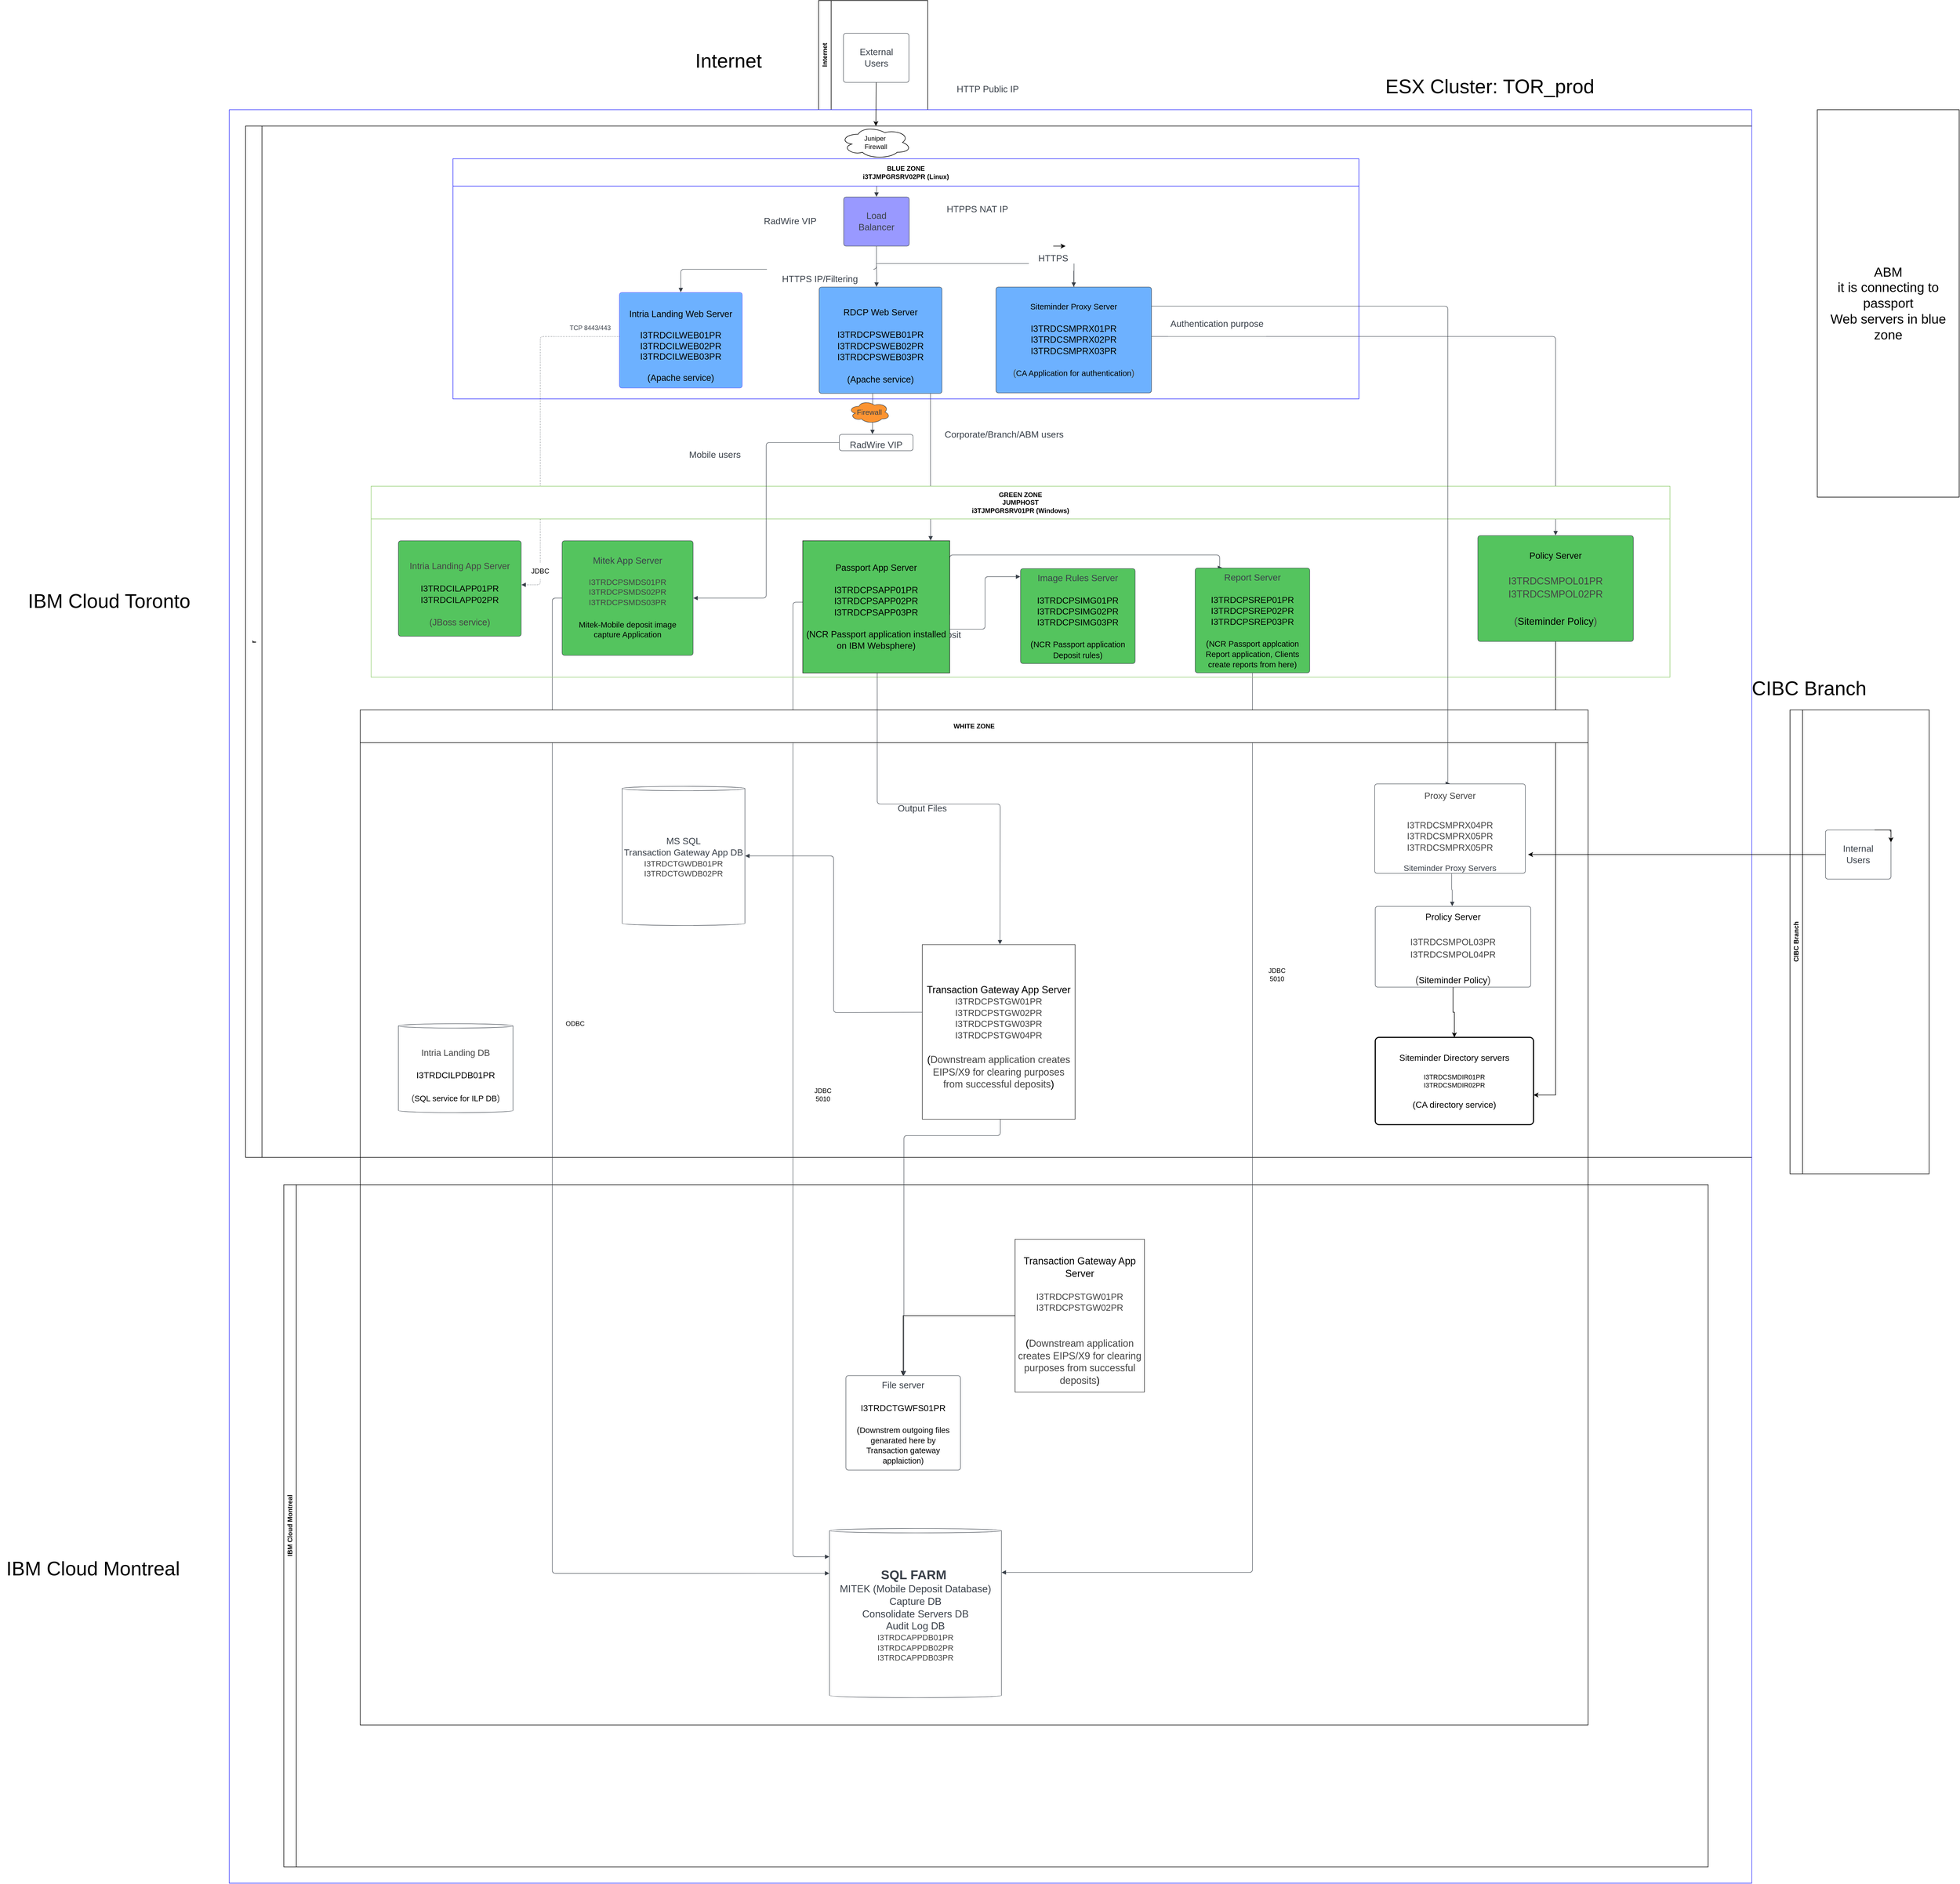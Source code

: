<mxfile version="21.2.1" type="github">
  <diagram id="C5RBs43oDa-KdzZeNtuy" name="Page-1">
    <mxGraphModel dx="2794" dy="1181" grid="1" gridSize="10" guides="1" tooltips="1" connect="1" arrows="1" fold="1" page="1" pageScale="1" pageWidth="827" pageHeight="1169" math="0" shadow="0">
      <root>
        <mxCell id="WIyWlLk6GJQsqaUBKTNV-0" />
        <object label="Physical Location and ESX Cluster" id="E6RUVvbPqemEtvHyYMZb-0">
          <mxCell style="" parent="WIyWlLk6GJQsqaUBKTNV-0" />
        </object>
        <mxCell id="GLMG_zGvKMhkzmzq82GO-7" value="Text" style="text;html=1;strokeColor=none;fillColor=none;align=center;verticalAlign=middle;whiteSpace=wrap;rounded=0;" parent="E6RUVvbPqemEtvHyYMZb-0" vertex="1">
          <mxGeometry x="1010" y="1180" width="60" height="30" as="geometry" />
        </mxCell>
        <mxCell id="GLMG_zGvKMhkzmzq82GO-8" value="&lt;span style=&quot;font-size: 36px;&quot;&gt;IBM Cloud Toronto&amp;nbsp;&lt;/span&gt;" style="text;html=1;strokeColor=none;fillColor=none;align=center;verticalAlign=middle;whiteSpace=wrap;rounded=0;" parent="E6RUVvbPqemEtvHyYMZb-0" vertex="1">
          <mxGeometry x="-640" y="1000" width="410" height="200" as="geometry" />
        </mxCell>
        <mxCell id="GLMG_zGvKMhkzmzq82GO-9" value="CIBC Branch" style="swimlane;horizontal=0;whiteSpace=wrap;html=1;startSize=23;" parent="E6RUVvbPqemEtvHyYMZb-0" vertex="1">
          <mxGeometry x="2640" y="1300" width="255" height="850" as="geometry" />
        </mxCell>
        <mxCell id="E6RUVvbPqemEtvHyYMZb-66" value="Internal Users" style="html=1;overflow=block;blockSpacing=1;whiteSpace=wrap;fontSize=16.7;fontColor=#3a414a;spacing=9;strokeColor=#3a414a;strokeOpacity=100;fillOpacity=100;rounded=1;absoluteArcSize=1;arcSize=9;fillColor=#ffffff;strokeWidth=0.8;lucidId=fw7PTX6yFH4Z;" parent="GLMG_zGvKMhkzmzq82GO-9" vertex="1">
          <mxGeometry x="65" y="220" width="120" height="90" as="geometry" />
        </mxCell>
        <mxCell id="GLMG_zGvKMhkzmzq82GO-6" style="edgeStyle=orthogonalEdgeStyle;rounded=0;orthogonalLoop=1;jettySize=auto;html=1;exitX=0.75;exitY=0;exitDx=0;exitDy=0;entryX=1;entryY=0.25;entryDx=0;entryDy=0;" parent="GLMG_zGvKMhkzmzq82GO-9" source="E6RUVvbPqemEtvHyYMZb-66" target="E6RUVvbPqemEtvHyYMZb-66" edge="1">
          <mxGeometry relative="1" as="geometry" />
        </mxCell>
        <mxCell id="GLMG_zGvKMhkzmzq82GO-10" value="Internet" style="swimlane;horizontal=0;whiteSpace=wrap;html=1;" parent="E6RUVvbPqemEtvHyYMZb-0" vertex="1">
          <mxGeometry x="860" width="200" height="200" as="geometry" />
        </mxCell>
        <mxCell id="GLMG_zGvKMhkzmzq82GO-11" value="&lt;font style=&quot;font-size: 36px;&quot;&gt;Internet&lt;/font&gt;" style="text;html=1;strokeColor=none;fillColor=none;align=center;verticalAlign=middle;whiteSpace=wrap;rounded=0;" parent="E6RUVvbPqemEtvHyYMZb-0" vertex="1">
          <mxGeometry x="580" y="50" width="230" height="120" as="geometry" />
        </mxCell>
        <mxCell id="GLMG_zGvKMhkzmzq82GO-12" value="&lt;span style=&quot;font-size: 36px;&quot;&gt;CIBC Branch&lt;/span&gt;" style="text;html=1;strokeColor=none;fillColor=none;align=center;verticalAlign=middle;whiteSpace=wrap;rounded=0;" parent="E6RUVvbPqemEtvHyYMZb-0" vertex="1">
          <mxGeometry x="2530" y="1180" width="290" height="160" as="geometry" />
        </mxCell>
        <mxCell id="GLMG_zGvKMhkzmzq82GO-15" value="&lt;font style=&quot;font-size: 36px;&quot;&gt;IBM Cloud Montreal&lt;/font&gt;" style="text;html=1;align=center;verticalAlign=middle;resizable=0;points=[];autosize=1;strokeColor=none;fillColor=none;" parent="E6RUVvbPqemEtvHyYMZb-0" vertex="1">
          <mxGeometry x="-640" y="2843" width="340" height="60" as="geometry" />
        </mxCell>
        <mxCell id="GLMG_zGvKMhkzmzq82GO-18" style="edgeStyle=orthogonalEdgeStyle;rounded=0;orthogonalLoop=1;jettySize=auto;html=1;exitX=0;exitY=0.5;exitDx=0;exitDy=0;entryX=0.5;entryY=0;entryDx=0;entryDy=0;" parent="E6RUVvbPqemEtvHyYMZb-0" source="GLMG_zGvKMhkzmzq82GO-16" target="E6RUVvbPqemEtvHyYMZb-59" edge="1">
          <mxGeometry relative="1" as="geometry">
            <mxPoint x="1010" y="2510" as="targetPoint" />
          </mxGeometry>
        </mxCell>
        <mxCell id="GLMG_zGvKMhkzmzq82GO-24" value="&lt;font style=&quot;font-size: 36px;&quot;&gt;ESX Cluster: TOR_prod&lt;/font&gt;" style="text;html=1;strokeColor=none;fillColor=none;align=center;verticalAlign=middle;whiteSpace=wrap;rounded=0;" parent="E6RUVvbPqemEtvHyYMZb-0" vertex="1">
          <mxGeometry x="1880" y="142" width="420" height="30" as="geometry" />
        </mxCell>
        <mxCell id="GLMG_zGvKMhkzmzq82GO-28" style="edgeStyle=orthogonalEdgeStyle;rounded=0;orthogonalLoop=1;jettySize=auto;html=1;exitX=0.5;exitY=1;exitDx=0;exitDy=0;entryX=1;entryY=0.66;entryDx=0;entryDy=0;entryPerimeter=0;" parent="E6RUVvbPqemEtvHyYMZb-0" source="E6RUVvbPqemEtvHyYMZb-38" target="GLMG_zGvKMhkzmzq82GO-26" edge="1">
          <mxGeometry relative="1" as="geometry" />
        </mxCell>
        <mxCell id="GLMG_zGvKMhkzmzq82GO-5" value="r" style="swimlane;horizontal=0;whiteSpace=wrap;html=1;startSize=30;" parent="E6RUVvbPqemEtvHyYMZb-0" vertex="1">
          <mxGeometry x="-190" y="230" width="2760" height="1890" as="geometry" />
        </mxCell>
        <mxCell id="GLMG_zGvKMhkzmzq82GO-13" value="IBM Cloud Montreal" style="swimlane;horizontal=0;whiteSpace=wrap;html=1;" parent="E6RUVvbPqemEtvHyYMZb-0" vertex="1">
          <mxGeometry x="-120" y="2170" width="2610" height="1250" as="geometry" />
        </mxCell>
        <mxCell id="GLMG_zGvKMhkzmzq82GO-22" value="" style="swimlane;startSize=0;strokeColor=#3333FF;" parent="E6RUVvbPqemEtvHyYMZb-0" vertex="1">
          <mxGeometry x="-220" y="200" width="2790" height="3250" as="geometry" />
        </mxCell>
        <mxCell id="E6RUVvbPqemEtvHyYMZb-9" value="Mobile users" style="html=1;overflow=block;blockSpacing=1;whiteSpace=wrap;fontSize=16.7;fontColor=#3a414a;spacing=0;fillColor=#ffffff;strokeWidth=1.5;strokeColor=none;lucidId=ZIQPmwzYoXrg;" parent="GLMG_zGvKMhkzmzq82GO-22" vertex="1">
          <mxGeometry x="800" y="610" width="180" height="45" as="geometry" />
        </mxCell>
        <mxCell id="GImCDxB0mvk9OHxBkWlB-0" value="Juniper&amp;nbsp;&lt;br&gt;Firewall" style="ellipse;shape=cloud;whiteSpace=wrap;html=1;" vertex="1" parent="GLMG_zGvKMhkzmzq82GO-22">
          <mxGeometry x="1120" y="30" width="130" height="60" as="geometry" />
        </mxCell>
        <object label="Network Zones " id="E6RUVvbPqemEtvHyYMZb-1">
          <mxCell style="" parent="WIyWlLk6GJQsqaUBKTNV-0" />
        </object>
        <mxCell id="E6RUVvbPqemEtvHyYMZb-19" value="" style="html=1;jettySize=18;whiteSpace=wrap;fontSize=13;strokeColor=#3a414a;strokeOpacity=100;strokeWidth=0.8;rounded=1;arcSize=12;edgeStyle=orthogonalEdgeStyle;startArrow=none;endArrow=block;endFill=1;exitX=0.5;exitY=1.004;exitPerimeter=0;entryX=0.5;entryY=-0.004;entryPerimeter=0;lucidId=7zEOkV.lwetC;" parent="E6RUVvbPqemEtvHyYMZb-1" target="E6RUVvbPqemEtvHyYMZb-20" edge="1">
          <mxGeometry width="100" height="100" relative="1" as="geometry">
            <Array as="points" />
            <mxPoint x="966" y="308.36" as="sourcePoint" />
          </mxGeometry>
        </mxCell>
        <mxCell id="E6RUVvbPqemEtvHyYMZb-22" value="" style="html=1;jettySize=18;whiteSpace=wrap;fontSize=13;strokeColor=#3a414a;strokeOpacity=100;strokeWidth=0.8;rounded=1;arcSize=12;edgeStyle=orthogonalEdgeStyle;startArrow=none;endArrow=block;endFill=1;exitX=0.5;exitY=1.004;exitPerimeter=0;entryX=0.5;entryY=-0.002;entryPerimeter=0;lucidId=pSEO0dPXnpDu;" parent="E6RUVvbPqemEtvHyYMZb-1" source="E6RUVvbPqemEtvHyYMZb-20" target="E6RUVvbPqemEtvHyYMZb-21" edge="1">
          <mxGeometry width="100" height="100" relative="1" as="geometry">
            <Array as="points" />
          </mxGeometry>
        </mxCell>
        <mxCell id="E6RUVvbPqemEtvHyYMZb-25" value="" style="html=1;jettySize=18;whiteSpace=wrap;fontSize=13;strokeColor=#3a414a;strokeOpacity=100;strokeWidth=0.8;rounded=1;arcSize=12;edgeStyle=orthogonalEdgeStyle;startArrow=none;endArrow=block;endFill=1;entryX=0.5;entryY=-0.002;entryPerimeter=0;lucidId=JrFOvkrUXMnD;" parent="E6RUVvbPqemEtvHyYMZb-1" target="E6RUVvbPqemEtvHyYMZb-24" edge="1">
          <mxGeometry width="100" height="100" relative="1" as="geometry">
            <Array as="points">
              <mxPoint x="1328" y="482" />
            </Array>
            <mxPoint x="966" y="483" as="sourcePoint" />
          </mxGeometry>
        </mxCell>
        <mxCell id="E6RUVvbPqemEtvHyYMZb-26" value="" style="html=1;jettySize=18;whiteSpace=wrap;fontSize=13;strokeColor=#3a414a;strokeOpacity=100;strokeWidth=0.8;rounded=1;arcSize=12;edgeStyle=orthogonalEdgeStyle;startArrow=none;endArrow=block;endFill=1;entryX=0.467;entryY=-0.002;entryPerimeter=0;lucidId=2sFO-Jmp4O2x;" parent="E6RUVvbPqemEtvHyYMZb-1" target="E6RUVvbPqemEtvHyYMZb-23" edge="1">
          <mxGeometry width="100" height="100" relative="1" as="geometry">
            <Array as="points" />
            <mxPoint x="966" y="486" as="sourcePoint" />
          </mxGeometry>
        </mxCell>
        <mxCell id="E6RUVvbPqemEtvHyYMZb-33" value="HTTPS" style="html=1;overflow=block;blockSpacing=1;whiteSpace=wrap;fontSize=16.7;fontColor=#3a414a;spacing=0;fillColor=#ffffff;strokeWidth=1.5;strokeColor=none;lucidId=ZKFO~p_aV988;" parent="E6RUVvbPqemEtvHyYMZb-1" vertex="1">
          <mxGeometry x="1245" y="450" width="90" height="45" as="geometry" />
        </mxCell>
        <mxCell id="E6RUVvbPqemEtvHyYMZb-41" value="" style="html=1;jettySize=18;whiteSpace=wrap;fontSize=13;strokeColor=#3a414a;strokeOpacity=100;strokeWidth=0.8;rounded=1;arcSize=12;edgeStyle=orthogonalEdgeStyle;startArrow=none;endArrow=block;endFill=1;exitX=1.001;exitY=0.602;exitPerimeter=0;entryX=0.236;entryY=-0.002;entryPerimeter=0;lucidId=hoGOUwAUF~ll;" parent="E6RUVvbPqemEtvHyYMZb-1" source="E6RUVvbPqemEtvHyYMZb-27" target="E6RUVvbPqemEtvHyYMZb-36" edge="1">
          <mxGeometry width="100" height="100" relative="1" as="geometry">
            <Array as="points">
              <mxPoint x="1595" y="1016" />
            </Array>
          </mxGeometry>
        </mxCell>
        <mxCell id="E6RUVvbPqemEtvHyYMZb-46" value="" style="html=1;jettySize=18;whiteSpace=wrap;fontSize=13;strokeColor=#3a414a;strokeOpacity=100;strokeWidth=0.8;rounded=1;arcSize=12;edgeStyle=orthogonalEdgeStyle;startArrow=none;endArrow=block;endFill=1;exitX=0.5;exitY=1.002;exitPerimeter=0;entryX=1.001;entryY=0.26;entryPerimeter=0;lucidId=9JWO~xVaTQx0;" parent="E6RUVvbPqemEtvHyYMZb-1" source="E6RUVvbPqemEtvHyYMZb-36" target="E6RUVvbPqemEtvHyYMZb-44" edge="1">
          <mxGeometry width="100" height="100" relative="1" as="geometry">
            <Array as="points" />
          </mxGeometry>
        </mxCell>
        <mxCell id="E6RUVvbPqemEtvHyYMZb-47" value="" style="html=1;jettySize=18;whiteSpace=wrap;fontSize=13;strokeColor=#3a414a;strokeOpacity=100;strokeWidth=0.8;rounded=1;arcSize=12;edgeStyle=orthogonalEdgeStyle;startArrow=none;endArrow=block;endFill=1;exitX=-0.001;exitY=0.5;exitPerimeter=0;entryX=-0.001;entryY=0.167;entryPerimeter=0;lucidId=XQWOKZJmoWSw;" parent="E6RUVvbPqemEtvHyYMZb-1" source="E6RUVvbPqemEtvHyYMZb-27" target="E6RUVvbPqemEtvHyYMZb-44" edge="1">
          <mxGeometry width="100" height="100" relative="1" as="geometry">
            <Array as="points" />
          </mxGeometry>
        </mxCell>
        <mxCell id="E6RUVvbPqemEtvHyYMZb-48" value="" style="html=1;jettySize=18;whiteSpace=wrap;fontSize=13;strokeColor=#3a414a;strokeOpacity=100;strokeWidth=0.8;rounded=1;arcSize=12;edgeStyle=orthogonalEdgeStyle;startArrow=none;endArrow=block;endFill=1;exitX=-0.002;exitY=0.5;exitPerimeter=0;entryX=-0.001;entryY=0.265;entryPerimeter=0;lucidId=bRWO1eoP.SHH;" parent="E6RUVvbPqemEtvHyYMZb-1" source="E6RUVvbPqemEtvHyYMZb-34" target="E6RUVvbPqemEtvHyYMZb-44" edge="1">
          <mxGeometry width="100" height="100" relative="1" as="geometry">
            <Array as="points" />
          </mxGeometry>
        </mxCell>
        <mxCell id="E6RUVvbPqemEtvHyYMZb-50" value="" style="html=1;jettySize=18;whiteSpace=wrap;fontSize=13;strokeColor=#3a414a;strokeOpacity=100;dashed=1;fixDash=1;dashPattern=1 2;strokeWidth=0.8;rounded=1;arcSize=12;edgeStyle=orthogonalEdgeStyle;startArrow=none;endArrow=block;endFill=1;exitX=-0.002;exitY=0.461;exitPerimeter=0;entryX=1.002;entryY=0.461;entryPerimeter=0;lucidId=ojXOJ_IABEp~;" parent="E6RUVvbPqemEtvHyYMZb-1" source="E6RUVvbPqemEtvHyYMZb-21" target="E6RUVvbPqemEtvHyYMZb-49" edge="1">
          <mxGeometry width="100" height="100" relative="1" as="geometry">
            <Array as="points">
              <mxPoint x="350" y="616" />
              <mxPoint x="350" y="1071" />
            </Array>
          </mxGeometry>
        </mxCell>
        <mxCell id="E6RUVvbPqemEtvHyYMZb-54" value="" style="html=1;jettySize=18;whiteSpace=wrap;fontSize=13;strokeColor=#3a414a;strokeOpacity=100;strokeWidth=0.8;rounded=1;arcSize=12;edgeStyle=orthogonalEdgeStyle;startArrow=none;endArrow=block;endFill=1;exitX=0.436;exitY=1.002;exitPerimeter=0;entryX=0.449;entryY=-0.012;entryPerimeter=0;lucidId=h5XOpBILlX2p;" parent="E6RUVvbPqemEtvHyYMZb-1" source="E6RUVvbPqemEtvHyYMZb-23" target="E6RUVvbPqemEtvHyYMZb-53" edge="1">
          <mxGeometry width="100" height="100" relative="1" as="geometry">
            <Array as="points" />
          </mxGeometry>
        </mxCell>
        <mxCell id="E6RUVvbPqemEtvHyYMZb-56" value="" style="html=1;jettySize=18;whiteSpace=wrap;fontSize=13;strokeColor=#3a414a;strokeOpacity=100;strokeWidth=0.8;rounded=1;arcSize=12;edgeStyle=orthogonalEdgeStyle;startArrow=none;endArrow=block;endFill=1;exitX=0.907;exitY=1.002;exitPerimeter=0;entryX=0.871;entryY=-0.002;entryPerimeter=0;lucidId=_7XOnOGam~c9;" parent="E6RUVvbPqemEtvHyYMZb-1" source="E6RUVvbPqemEtvHyYMZb-23" target="E6RUVvbPqemEtvHyYMZb-27" edge="1">
          <mxGeometry width="100" height="100" relative="1" as="geometry">
            <Array as="points" />
          </mxGeometry>
        </mxCell>
        <mxCell id="E6RUVvbPqemEtvHyYMZb-57" value="" style="html=1;jettySize=18;whiteSpace=wrap;fontSize=13;strokeColor=#3a414a;strokeOpacity=100;strokeWidth=0.8;rounded=1;arcSize=12;edgeStyle=orthogonalEdgeStyle;startArrow=none;endArrow=block;endFill=1;exitX=1.001;exitY=0.467;exitPerimeter=0;entryX=0.5;entryY=-0.002;entryPerimeter=0;lucidId=WgYOXIrY5cnC;" parent="E6RUVvbPqemEtvHyYMZb-1" source="E6RUVvbPqemEtvHyYMZb-24" target="E6RUVvbPqemEtvHyYMZb-38" edge="1">
          <mxGeometry width="100" height="100" relative="1" as="geometry">
            <Array as="points" />
          </mxGeometry>
        </mxCell>
        <mxCell id="E6RUVvbPqemEtvHyYMZb-61" value="" style="html=1;jettySize=18;whiteSpace=wrap;fontSize=13;strokeColor=#3a414a;strokeOpacity=100;strokeWidth=0.8;rounded=1;arcSize=12;edgeStyle=orthogonalEdgeStyle;startArrow=none;endArrow=block;endFill=1;exitX=0.511;exitY=1.002;exitPerimeter=0;entryX=0.495;entryY=-0.003;entryPerimeter=0;lucidId=9TQP-xqbxa.w;" parent="E6RUVvbPqemEtvHyYMZb-1" source="E6RUVvbPqemEtvHyYMZb-37" target="E6RUVvbPqemEtvHyYMZb-43" edge="1">
          <mxGeometry width="100" height="100" relative="1" as="geometry">
            <Array as="points" />
          </mxGeometry>
        </mxCell>
        <mxCell id="un8qZvG-r8T_PUPNxrcj-55" value="&amp;nbsp;BLUE ZONE&amp;nbsp;&lt;br&gt;i3TJMPGRSRV02PR (Linux)" style="swimlane;whiteSpace=wrap;html=1;startSize=50;strokeColor=#3333FF;" parent="E6RUVvbPqemEtvHyYMZb-1" vertex="1">
          <mxGeometry x="190" y="290" width="1660" height="440" as="geometry" />
        </mxCell>
        <mxCell id="E6RUVvbPqemEtvHyYMZb-12" value="HTPPS NAT IP" style="html=1;overflow=block;blockSpacing=1;whiteSpace=wrap;fontSize=16.7;fontColor=#3a414a;spacing=0;fillColor=#ffffff;strokeWidth=1.5;strokeColor=none;lucidId=gIFOy_4toG0e;" parent="un8qZvG-r8T_PUPNxrcj-55" vertex="1">
          <mxGeometry x="871" y="70" width="180" height="45" as="geometry" />
        </mxCell>
        <mxCell id="un8qZvG-r8T_PUPNxrcj-56" value="GREEN ZONE&lt;br&gt;JUMPHOST&lt;br&gt;i3TJMPGRSRV01PR (Windows)&lt;br&gt;" style="swimlane;whiteSpace=wrap;html=1;strokeColor=#97D077;startSize=60;" parent="E6RUVvbPqemEtvHyYMZb-1" vertex="1">
          <mxGeometry x="40" y="890" width="2380" height="350" as="geometry" />
        </mxCell>
        <mxCell id="E6RUVvbPqemEtvHyYMZb-7" value="&lt;div style=&quot;display: flex; justify-content: center; text-align: center; align-items: baseline; font-size: 0; line-height: 1.25;margin-top: -2px;&quot;&gt;&lt;span&gt;&lt;span style=&quot;font-size:16px;color:#000000;&quot;&gt; &lt;/span&gt;&lt;span style=&quot;font-size:12.7px;color:#000000;&quot;&gt;JDBC&lt;/span&gt;&lt;/span&gt;&lt;/div&gt;" style="html=1;overflow=block;blockSpacing=1;whiteSpace=wrap;fontSize=13;spacing=0;fillColor=#ffffff;strokeWidth=1.5;strokeColor=none;lucidId=QEXO59B-b2o5;" parent="un8qZvG-r8T_PUPNxrcj-56" vertex="1">
          <mxGeometry x="246" y="140" width="128" height="29" as="geometry" />
        </mxCell>
        <mxCell id="GLMG_zGvKMhkzmzq82GO-2" style="edgeStyle=orthogonalEdgeStyle;rounded=0;orthogonalLoop=1;jettySize=auto;html=1;exitX=0.5;exitY=0;exitDx=0;exitDy=0;entryX=0.75;entryY=0;entryDx=0;entryDy=0;" parent="E6RUVvbPqemEtvHyYMZb-1" source="E6RUVvbPqemEtvHyYMZb-33" target="E6RUVvbPqemEtvHyYMZb-33" edge="1">
          <mxGeometry relative="1" as="geometry" />
        </mxCell>
        <mxCell id="un8qZvG-r8T_PUPNxrcj-57" value="WHITE ZONE" style="swimlane;whiteSpace=wrap;html=1;startSize=60;" parent="E6RUVvbPqemEtvHyYMZb-1" vertex="1">
          <mxGeometry x="20" y="1300" width="2250" height="1860" as="geometry" />
        </mxCell>
        <mxCell id="GLMG_zGvKMhkzmzq82GO-29" style="edgeStyle=orthogonalEdgeStyle;rounded=0;orthogonalLoop=1;jettySize=auto;html=1;exitX=0.5;exitY=1;exitDx=0;exitDy=0;entryX=0.5;entryY=0;entryDx=0;entryDy=0;" parent="un8qZvG-r8T_PUPNxrcj-57" source="E6RUVvbPqemEtvHyYMZb-43" target="GLMG_zGvKMhkzmzq82GO-26" edge="1">
          <mxGeometry relative="1" as="geometry" />
        </mxCell>
        <mxCell id="GLMG_zGvKMhkzmzq82GO-31" value="ODBC" style="text;html=1;strokeColor=none;fillColor=none;align=center;verticalAlign=middle;whiteSpace=wrap;rounded=0;" parent="un8qZvG-r8T_PUPNxrcj-57" vertex="1">
          <mxGeometry x="324" y="560" width="140" height="30" as="geometry" />
        </mxCell>
        <mxCell id="GLMG_zGvKMhkzmzq82GO-32" value="JDBC 5010" style="text;html=1;strokeColor=none;fillColor=none;align=center;verticalAlign=middle;whiteSpace=wrap;rounded=0;" parent="un8qZvG-r8T_PUPNxrcj-57" vertex="1">
          <mxGeometry x="818" y="690" width="60" height="30" as="geometry" />
        </mxCell>
        <mxCell id="GLMG_zGvKMhkzmzq82GO-33" value="JDBC 5010" style="text;html=1;strokeColor=none;fillColor=none;align=center;verticalAlign=middle;whiteSpace=wrap;rounded=0;" parent="un8qZvG-r8T_PUPNxrcj-57" vertex="1">
          <mxGeometry x="1650" y="470" width="60" height="30" as="geometry" />
        </mxCell>
        <mxCell id="E6RUVvbPqemEtvHyYMZb-31" value="&lt;div style=&quot;display: flex; justify-content: center; text-align: center; align-items: baseline; font-size: 0; line-height: 1.25;margin-top: -2px;&quot;&gt;&lt;span&gt;&lt;span style=&quot;font-size:16.3px;color:#444444;&quot;&gt;&lt;br&gt;&lt;/span&gt;&lt;span style=&quot;font-size:18px;color:#000000;&quot;&gt;Transaction Gateway App Server&lt;/span&gt;&lt;br&gt;&lt;br&gt;&lt;span style=&quot;caret-color: rgb(68, 68, 68); color: rgb(68, 68, 68); font-size: 16.3px;&quot;&gt;I3TRDCPSTGW01PR&lt;/span&gt;&lt;br style=&quot;border-color: var(--border-color); caret-color: rgb(68, 68, 68); color: rgb(68, 68, 68); font-size: 16.3px;&quot;&gt;&lt;span style=&quot;caret-color: rgb(68, 68, 68); color: rgb(68, 68, 68); font-size: 16.3px;&quot;&gt;I3TRDCPSTGW02PR&lt;/span&gt;&lt;span style=&quot;font-size:16.3px;color:#444444;&quot;&gt;&lt;br&gt;I3TRDCPSTGW03PR&lt;br&gt;I3TRDCPSTGW04PR&lt;/span&gt;&lt;span style=&quot;font-size:18px;color:#000000;&quot;&gt;&lt;br&gt;&lt;br&gt;(&lt;/span&gt;&lt;span style=&quot;font-size:18px;color:#444444;&quot;&gt;Downstream application creates EIPS/X9 for clearing purposes from successful deposits&lt;/span&gt;&lt;span style=&quot;font-size:18px;color:#000000;&quot;&gt;)&lt;/span&gt;&lt;/span&gt;&lt;/div&gt;" style="shape=partialRectangle;html=1;whiteSpace=wrap;connectable=0;fillColor=#ffffff;fillOpacity=100;verticalAlign=middle;overflow=block;blockSpacing=1;spacing=3.8;strokeWidth=0.8;fontSize=13;" parent="un8qZvG-r8T_PUPNxrcj-57" vertex="1">
          <mxGeometry x="1030" y="430" width="280" height="320" as="geometry" />
        </mxCell>
        <mxCell id="E6RUVvbPqemEtvHyYMZb-2" value="Network communication" style="" parent="WIyWlLk6GJQsqaUBKTNV-0" />
        <mxCell id="GLMG_zGvKMhkzmzq82GO-1" style="edgeStyle=orthogonalEdgeStyle;rounded=0;orthogonalLoop=1;jettySize=auto;html=1;exitX=0;exitY=0.5;exitDx=0;exitDy=0;" parent="E6RUVvbPqemEtvHyYMZb-2" source="E6RUVvbPqemEtvHyYMZb-66" edge="1">
          <mxGeometry relative="1" as="geometry">
            <mxPoint x="2160" y="1565" as="targetPoint" />
            <Array as="points">
              <mxPoint x="2160" y="1565" />
            </Array>
          </mxGeometry>
        </mxCell>
        <mxCell id="GLMG_zGvKMhkzmzq82GO-3" style="edgeStyle=orthogonalEdgeStyle;rounded=0;orthogonalLoop=1;jettySize=auto;html=1;exitX=0.5;exitY=1;exitDx=0;exitDy=0;" parent="E6RUVvbPqemEtvHyYMZb-2" source="E6RUVvbPqemEtvHyYMZb-16" edge="1">
          <mxGeometry relative="1" as="geometry">
            <mxPoint x="965" y="230" as="targetPoint" />
          </mxGeometry>
        </mxCell>
        <mxCell id="E6RUVvbPqemEtvHyYMZb-16" value="External Users" style="html=1;overflow=block;blockSpacing=1;whiteSpace=wrap;fontSize=16.7;fontColor=#3a414a;spacing=9;strokeColor=#3a414a;strokeOpacity=100;rounded=1;absoluteArcSize=1;arcSize=9;strokeWidth=0.8;lucidId=PmEOhbrS99oZ;" parent="E6RUVvbPqemEtvHyYMZb-2" vertex="1">
          <mxGeometry x="905.5" y="60" width="120" height="90" as="geometry" />
        </mxCell>
        <mxCell id="E6RUVvbPqemEtvHyYMZb-20" value="Load Balancer" style="html=1;overflow=block;blockSpacing=1;whiteSpace=wrap;fontSize=16.7;fontColor=#3a414a;spacing=9;strokeColor=#3a414a;strokeOpacity=100;rounded=1;absoluteArcSize=1;arcSize=9;strokeWidth=0.8;lucidId=dAEOuBQqJnRs;fillColor=#9999FF;" parent="E6RUVvbPqemEtvHyYMZb-2" vertex="1">
          <mxGeometry x="906" y="360" width="120" height="90" as="geometry" />
        </mxCell>
        <mxCell id="E6RUVvbPqemEtvHyYMZb-55" value="Firewall" style="html=1;overflow=block;blockSpacing=1;whiteSpace=wrap;ellipse;shape=cloud;fontSize=13.3;fontColor=#3a414a;spacing=3.8;strokeColor=#3a414a;strokeOpacity=100;fillOpacity=100;rounded=1;absoluteArcSize=1;arcSize=9;fillColor=#fc9432;strokeWidth=0.8;lucidId=z6XOaV6AE4Ax;" parent="E6RUVvbPqemEtvHyYMZb-2" vertex="1">
          <mxGeometry x="915" y="733" width="76" height="42" as="geometry" />
        </mxCell>
        <mxCell id="E6RUVvbPqemEtvHyYMZb-53" value="RadWire VIP" style="html=1;overflow=block;blockSpacing=1;whiteSpace=wrap;fontSize=16.7;fontColor=#3a414a;spacing=9;strokeColor=#3a414a;strokeOpacity=100;rounded=1;absoluteArcSize=1;arcSize=9;strokeWidth=0.8;lucidId=E2XOsY6XcR8E;" parent="E6RUVvbPqemEtvHyYMZb-2" vertex="1">
          <mxGeometry x="898" y="795" width="135" height="30" as="geometry" />
        </mxCell>
        <mxCell id="E6RUVvbPqemEtvHyYMZb-11" value="HTTP Public IP" style="html=1;overflow=block;blockSpacing=1;whiteSpace=wrap;fontSize=16.7;fontColor=#3a414a;spacing=0;fillColor=#ffffff;strokeWidth=1.5;strokeColor=none;lucidId=BHFOYn.a4oJF;" parent="E6RUVvbPqemEtvHyYMZb-2" vertex="1">
          <mxGeometry x="1080" y="140" width="180" height="45" as="geometry" />
        </mxCell>
        <mxCell id="E6RUVvbPqemEtvHyYMZb-8" value="RadWire VIP" style="html=1;overflow=block;blockSpacing=1;whiteSpace=wrap;fontSize=16.7;fontColor=#3a414a;spacing=0;fillColor=#ffffff;strokeWidth=1.5;strokeColor=none;lucidId=_IFOTcKeiKqW;" parent="E6RUVvbPqemEtvHyYMZb-2" vertex="1">
          <mxGeometry x="718" y="382.5" width="180" height="45" as="geometry" />
        </mxCell>
        <mxCell id="E6RUVvbPqemEtvHyYMZb-32" value="HTTPS IP/Filtering" style="html=1;overflow=block;blockSpacing=1;whiteSpace=wrap;fontSize=16.7;fontColor=#3a414a;spacing=0;fillColor=#ffffff;strokeWidth=1.5;strokeColor=none;lucidId=vKFOHJ2gioxi;" parent="E6RUVvbPqemEtvHyYMZb-2" vertex="1">
          <mxGeometry x="765" y="481" width="195" height="59" as="geometry" />
        </mxCell>
        <mxCell id="E6RUVvbPqemEtvHyYMZb-51" value="TCP 8443/443" style="html=1;overflow=block;blockSpacing=1;whiteSpace=wrap;fontSize=11.7;fontColor=#3a414a;spacing=0;fillColor=#ffffff;strokeWidth=1.5;strokeColor=none;lucidId=skXOJZ4EsZij;" parent="E6RUVvbPqemEtvHyYMZb-2" vertex="1">
          <mxGeometry x="375" y="585" width="133" height="30" as="geometry" />
        </mxCell>
        <mxCell id="E6RUVvbPqemEtvHyYMZb-10" value="Authentication purpose" style="html=1;overflow=block;blockSpacing=1;whiteSpace=wrap;fontSize=16.7;fontColor=#3a414a;spacing=0;fillColor=#ffffff;strokeWidth=1.5;strokeColor=none;lucidId=7MQP.~uyjVCb;" parent="E6RUVvbPqemEtvHyYMZb-2" vertex="1">
          <mxGeometry x="1500" y="570" width="180" height="45" as="geometry" />
        </mxCell>
        <mxCell id="E6RUVvbPqemEtvHyYMZb-15" value="Corporate/Branch/ABM users" style="html=1;overflow=block;blockSpacing=1;whiteSpace=wrap;fontSize=16.7;fontColor=#3a414a;spacing=0;fillColor=#ffffff;strokeWidth=1.5;strokeColor=none;lucidId=QIQP3_5.oQck;" parent="E6RUVvbPqemEtvHyYMZb-2" vertex="1">
          <mxGeometry x="1080" y="766" width="240" height="59" as="geometry" />
        </mxCell>
        <mxCell id="E6RUVvbPqemEtvHyYMZb-14" value="Completed Deposit " style="html=1;overflow=block;blockSpacing=1;whiteSpace=wrap;fontSize=16.7;fontColor=#3a414a;spacing=0;fillColor=#ffffff;strokeWidth=1.5;strokeColor=none;lucidId=NJQPsiotwica;" parent="E6RUVvbPqemEtvHyYMZb-2" vertex="1">
          <mxGeometry x="960" y="1140" width="180" height="45" as="geometry" />
        </mxCell>
        <mxCell id="E6RUVvbPqemEtvHyYMZb-13" value="Output Files" style="html=1;overflow=block;blockSpacing=1;whiteSpace=wrap;fontSize=16.7;fontColor=#3a414a;spacing=0;fillColor=#ffffff;strokeWidth=1.5;strokeColor=none;lucidId=TLQP80CxRdcq;" parent="E6RUVvbPqemEtvHyYMZb-2" vertex="1">
          <mxGeometry x="960" y="1458" width="180" height="45" as="geometry" />
        </mxCell>
        <mxCell id="GLMG_zGvKMhkzmzq82GO-36" value="&lt;font style=&quot;font-size: 24px;&quot;&gt;ABM&lt;br&gt;it is connecting to passport&lt;br&gt;Web servers in blue zone&lt;br&gt;&lt;/font&gt;" style="rounded=0;whiteSpace=wrap;html=1;" parent="E6RUVvbPqemEtvHyYMZb-2" vertex="1">
          <mxGeometry x="2690" y="200" width="260" height="710" as="geometry" />
        </mxCell>
        <object label="Servers and application components" id="E6RUVvbPqemEtvHyYMZb-3">
          <mxCell style="" parent="WIyWlLk6GJQsqaUBKTNV-0" />
        </object>
        <mxCell id="E6RUVvbPqemEtvHyYMZb-60" value="" style="html=1;jettySize=18;whiteSpace=wrap;fontSize=13;strokeColor=#3a414a;strokeOpacity=100;strokeWidth=0.8;rounded=1;arcSize=12;edgeStyle=orthogonalEdgeStyle;startArrow=none;endArrow=block;endFill=1;entryX=0.506;entryY=-0.002;entryPerimeter=0;lucidId=nLQPPiRqErH2;" parent="E6RUVvbPqemEtvHyYMZb-3" target="E6RUVvbPqemEtvHyYMZb-59" edge="1">
          <mxGeometry width="100" height="100" relative="1" as="geometry">
            <Array as="points">
              <mxPoint x="1193" y="2080" />
              <mxPoint x="1016" y="2080" />
            </Array>
            <mxPoint x="1193" y="2050" as="sourcePoint" />
          </mxGeometry>
        </mxCell>
        <mxCell id="E6RUVvbPqemEtvHyYMZb-58" value="" style="html=1;jettySize=18;whiteSpace=wrap;fontSize=13;strokeColor=#3a414a;strokeOpacity=100;strokeWidth=0.8;rounded=1;arcSize=12;edgeStyle=orthogonalEdgeStyle;startArrow=none;endArrow=block;endFill=1;entryX=1.002;entryY=0.5;entryPerimeter=0;lucidId=2KQPqmhp70TP;" parent="E6RUVvbPqemEtvHyYMZb-3" target="E6RUVvbPqemEtvHyYMZb-42" edge="1">
          <mxGeometry width="100" height="100" relative="1" as="geometry">
            <Array as="points" />
            <mxPoint x="1050" y="1854" as="sourcePoint" />
          </mxGeometry>
        </mxCell>
        <mxCell id="E6RUVvbPqemEtvHyYMZb-29" value="" style="html=1;jettySize=18;whiteSpace=wrap;fontSize=13;strokeColor=#3a414a;strokeOpacity=100;strokeWidth=0.8;rounded=1;arcSize=12;edgeStyle=orthogonalEdgeStyle;startArrow=none;endArrow=block;endFill=1;exitX=0.507;exitY=1.002;exitPerimeter=0;entryX=0.473;entryY=-0.001;entryPerimeter=0;lucidId=LzFO.Bp2qJOy;" parent="E6RUVvbPqemEtvHyYMZb-3" source="E6RUVvbPqemEtvHyYMZb-27" edge="1">
          <mxGeometry width="100" height="100" relative="1" as="geometry">
            <Array as="points" />
            <mxPoint x="1192.338" y="1729.72" as="targetPoint" />
          </mxGeometry>
        </mxCell>
        <mxCell id="E6RUVvbPqemEtvHyYMZb-40" value="" style="html=1;jettySize=18;whiteSpace=wrap;fontSize=13;strokeColor=#3a414a;strokeOpacity=100;strokeWidth=0.8;rounded=1;arcSize=12;edgeStyle=orthogonalEdgeStyle;startArrow=none;endArrow=block;endFill=1;exitX=1.001;exitY=0.72;exitPerimeter=0;entryX=-0.002;entryY=0.085;entryPerimeter=0;lucidId=BmGO34u5GSlJ;" parent="E6RUVvbPqemEtvHyYMZb-3" source="E6RUVvbPqemEtvHyYMZb-27" target="E6RUVvbPqemEtvHyYMZb-35" edge="1">
          <mxGeometry width="100" height="100" relative="1" as="geometry">
            <Array as="points" />
          </mxGeometry>
        </mxCell>
        <mxCell id="E6RUVvbPqemEtvHyYMZb-39" value="" style="html=1;jettySize=18;whiteSpace=wrap;fontSize=13;strokeColor=#3a414a;strokeOpacity=100;strokeWidth=0.8;rounded=1;arcSize=12;edgeStyle=orthogonalEdgeStyle;startArrow=none;endArrow=block;endFill=1;exitX=-0.003;exitY=0.5;exitPerimeter=0;entryX=1.002;entryY=0.5;entryPerimeter=0;lucidId=9hGOGNulwat6;" parent="E6RUVvbPqemEtvHyYMZb-3" source="E6RUVvbPqemEtvHyYMZb-53" target="E6RUVvbPqemEtvHyYMZb-34" edge="1">
          <mxGeometry width="100" height="100" relative="1" as="geometry">
            <Array as="points" />
          </mxGeometry>
        </mxCell>
        <mxCell id="E6RUVvbPqemEtvHyYMZb-62" value="" style="html=1;jettySize=18;whiteSpace=wrap;fontSize=13;strokeColor=#3a414a;strokeOpacity=100;strokeWidth=0.8;rounded=1;arcSize=12;edgeStyle=orthogonalEdgeStyle;startArrow=none;endArrow=block;endFill=1;entryX=0.5;entryY=-0.002;entryPerimeter=0;lucidId=2ZQPn_9k_Qv6;" parent="E6RUVvbPqemEtvHyYMZb-3" target="E6RUVvbPqemEtvHyYMZb-37" edge="1">
          <mxGeometry width="100" height="100" relative="1" as="geometry">
            <Array as="points">
              <mxPoint x="1328" y="560" />
              <mxPoint x="2013" y="560" />
              <mxPoint x="2013" y="1435" />
            </Array>
            <mxPoint x="1328" y="482" as="sourcePoint" />
          </mxGeometry>
        </mxCell>
        <mxCell id="GLMG_zGvKMhkzmzq82GO-26" value="&lt;font size=&quot;3&quot;&gt;Siteminder Directory servers&lt;br&gt;&lt;br&gt;&lt;/font&gt;I3TRDCSMDIR01PR&lt;br&gt;I3TRDCSMDIR02PR&lt;br&gt;&lt;font size=&quot;3&quot;&gt;&lt;br&gt;(CA directory service)&lt;br&gt;&lt;/font&gt;" style="rounded=1;whiteSpace=wrap;html=1;absoluteArcSize=1;arcSize=14;strokeWidth=2;" parent="E6RUVvbPqemEtvHyYMZb-3" vertex="1">
          <mxGeometry x="1880" y="1900" width="290" height="160" as="geometry" />
        </mxCell>
        <mxCell id="E6RUVvbPqemEtvHyYMZb-43" value="&lt;div style=&quot;display: flex; justify-content: center; text-align: center; align-items: baseline; font-size: 0; line-height: 1.25;margin-top: -2px;&quot;&gt;&lt;span&gt;&lt;span style=&quot;font-size:18px;color:#000000;&quot;&gt; &lt;/span&gt;&lt;span style=&quot;font-size:16.3px;color:#000000;&quot;&gt;Prolicy Server   &lt;/span&gt;&lt;span style=&quot;font-size:16.3px;color:#444444;&quot;&gt;&#xa;&lt;/span&gt;&lt;span style=&quot;font-size:19.7px;color:#000000;&quot;&gt;&#xa;&lt;/span&gt;&lt;span style=&quot;font-size:16.3px;color:#444444;&quot;&gt;I3TRDCSMPOL03PR&#xa;I3TRDCSMPOL04PR&lt;/span&gt;&lt;span style=&quot;font-size:19.7px;color:#444444;&quot;&gt;&#xa;&#xa;&lt;/span&gt;&lt;span style=&quot;font-size:18px;color:#444444;&quot;&gt;(&lt;/span&gt;&lt;span style=&quot;font-size:16.3px;color:#000000;&quot;&gt;Siteminder Policy&lt;/span&gt;&lt;span style=&quot;font-size:18px;color:#444444;&quot;&gt;) &lt;/span&gt;&lt;/span&gt;&lt;/div&gt;" style="html=1;overflow=block;blockSpacing=1;whiteSpace=wrap;fontSize=13;spacing=9;strokeColor=#3a414a;strokeOpacity=100;rounded=1;absoluteArcSize=1;arcSize=9;strokeWidth=0.8;lucidId=-wGO3mtw6i18;" parent="E6RUVvbPqemEtvHyYMZb-3" vertex="1">
          <mxGeometry x="1880" y="1660" width="285" height="148" as="geometry" />
        </mxCell>
        <mxCell id="E6RUVvbPqemEtvHyYMZb-37" value="&lt;div style=&quot;display: flex; justify-content: center; text-align: center; align-items: baseline; font-size: 0; line-height: 1.25;margin-top: -2px;&quot;&gt;&lt;span&gt;&lt;span style=&quot;font-size:16.3px;color:#444444;&quot;&gt;Proxy Server &lt;/span&gt;&lt;span style=&quot;font-size:20px;color:#3a414a;&quot;&gt;&#xa;&lt;/span&gt;&lt;span style=&quot;font-size:13px;color:#444444;&quot;&gt;&#xa;&#xa;&lt;/span&gt;&lt;span style=&quot;font-size:16.3px;color:#444444;&quot;&gt;I3TRDCSMPRX04PR&#xa;I3TRDCSMPRX05PR&#xa;I3TRDCSMPRX05PR&lt;/span&gt;&lt;span style=&quot;font-size:13px;color:#444444;&quot;&gt;&#xa;&lt;/span&gt;&lt;span style=&quot;font-size:15px;color:#3a414a;&quot;&gt;&#xa;Siteminder Proxy Servers &lt;/span&gt;&lt;/span&gt;&lt;/div&gt;" style="html=1;overflow=block;blockSpacing=1;whiteSpace=wrap;fontSize=13;spacing=9;strokeColor=#3a414a;strokeOpacity=100;rounded=1;absoluteArcSize=1;arcSize=9;strokeWidth=0.8;lucidId=K4FOg6Cmig.T;" parent="E6RUVvbPqemEtvHyYMZb-3" vertex="1">
          <mxGeometry x="1879" y="1435.5" width="276" height="164" as="geometry" />
        </mxCell>
        <mxCell id="E6RUVvbPqemEtvHyYMZb-38" value="&lt;div style=&quot;display: flex; justify-content: center; text-align: center; align-items: baseline; font-size: 0; line-height: 1.25;margin-top: -2px;&quot;&gt;&lt;span&gt;&lt;span style=&quot;font-size:18px;color:#000000;&quot;&gt; &lt;/span&gt;&lt;span style=&quot;font-size:16.3px;color:#000000;&quot;&gt;Policy Server &lt;/span&gt;&lt;span style=&quot;font-size:18px;color:#444444;&quot;&gt;&#xa;&#xa;I3TRDCSMPOL01PR&lt;/span&gt;&lt;span style=&quot;font-size:19.7px;color:#444444;&quot;&gt;&#xa;&lt;/span&gt;&lt;span style=&quot;font-size:18px;color:#444444;&quot;&gt;I3TRDCSMPOL02PR&lt;/span&gt;&lt;span style=&quot;font-size:19.7px;color:#000000;&quot;&gt;&#xa;&lt;/span&gt;&lt;span style=&quot;font-size:19.7px;color:#444444;&quot;&gt;&#xa;(&lt;/span&gt;&lt;span style=&quot;font-size:18px;color:#000000;&quot;&gt;Siteminder Policy&lt;/span&gt;&lt;span style=&quot;font-size:19.7px;color:#444444;&quot;&gt;) &lt;/span&gt;&lt;/span&gt;&lt;/div&gt;" style="html=1;overflow=block;blockSpacing=1;whiteSpace=wrap;fontSize=13;spacing=9;strokeColor=#3a414a;strokeOpacity=100;fillOpacity=100;rounded=1;absoluteArcSize=1;arcSize=9;fillColor=#54c45e;strokeWidth=0.8;lucidId=FeGOSV_3ael5;" parent="E6RUVvbPqemEtvHyYMZb-3" vertex="1">
          <mxGeometry x="2068" y="980.5" width="285" height="194" as="geometry" />
        </mxCell>
        <mxCell id="E6RUVvbPqemEtvHyYMZb-36" value="&lt;div style=&quot;display: flex; justify-content: center; text-align: center; align-items: baseline; font-size: 0; line-height: 1.25;margin-top: -2px;&quot;&gt;&lt;span&gt;&lt;span style=&quot;font-size:16.7px;color:#3a414a;&quot;&gt;Report Server&#xa;&#xa;&lt;/span&gt;&lt;span style=&quot;font-size:16px;color:#000000;&quot;&gt;I3TRDCPSREP01PR&#xa;I3TRDCPSREP02PR&#xa;I3TRDCPSREP03PR&#xa;&#xa;(&lt;/span&gt;&lt;span style=&quot;font-size:14.7px;color:#000000;&quot;&gt;NCR Passport applcation Report application, Clients create reports from here)&lt;/span&gt;&lt;/span&gt;&lt;/div&gt;" style="html=1;overflow=block;blockSpacing=1;whiteSpace=wrap;fontSize=13;spacing=9;strokeColor=#3a414a;strokeOpacity=100;fillOpacity=100;rounded=1;absoluteArcSize=1;arcSize=9;fillColor=#54c45e;strokeWidth=0.8;lucidId=WWFOeFUA_ayw;" parent="E6RUVvbPqemEtvHyYMZb-3" vertex="1">
          <mxGeometry x="1550" y="1040" width="210" height="192" as="geometry" />
        </mxCell>
        <mxCell id="E6RUVvbPqemEtvHyYMZb-35" value="&lt;div style=&quot;display: flex; justify-content: center; text-align: center; align-items: baseline; font-size: 0; line-height: 1.25;margin-top: -2px;&quot;&gt;&lt;span&gt;&lt;span style=&quot;font-size:16.7px;color:#3a414a;&quot;&gt;Image Rules Server&#xa;&#xa;&lt;/span&gt;&lt;span style=&quot;font-size:16px;color:#000000;&quot;&gt;I3TRDCPSIMG01PR&#xa;I3TRDCPSIMG02PR&#xa;I3TRDCPSIMG03PR&#xa;&#xa;(&lt;/span&gt;&lt;span style=&quot;font-size:14.7px;color:#000000;&quot;&gt;NCR Passport application Deposit rules)&lt;/span&gt;&lt;span style=&quot;font-size:16.7px;color:#3a414a;&quot;&gt; &lt;/span&gt;&lt;/span&gt;&lt;/div&gt;" style="html=1;overflow=block;blockSpacing=1;whiteSpace=wrap;fontSize=13;spacing=9;strokeColor=#3a414a;strokeOpacity=100;fillOpacity=100;rounded=1;absoluteArcSize=1;arcSize=9;fillColor=#54c45e;strokeWidth=0.8;lucidId=CWFOTd6bTGBb;" parent="E6RUVvbPqemEtvHyYMZb-3" vertex="1">
          <mxGeometry x="1230" y="1041" width="210" height="174" as="geometry" />
        </mxCell>
        <mxCell id="E6RUVvbPqemEtvHyYMZb-24" value="&lt;div style=&quot;display: flex; justify-content: center; text-align: center; align-items: baseline; font-size: 0; line-height: 1.25;margin-top: -2px;&quot;&gt;&lt;span&gt;&lt;span style=&quot;font-size:14.7px;color:#000000;&quot;&gt;Siteminder Proxy Server &lt;/span&gt;&lt;span style=&quot;font-size:16.3px;color:#444444;&quot;&gt;&#xa;&lt;/span&gt;&lt;span style=&quot;font-size:16.3px;color:#000000;&quot;&gt;&#xa;I3TRDCSMPRX01PR&lt;/span&gt;&lt;span style=&quot;font-size:16.3px;color:#444444;&quot;&gt;&#xa;&lt;/span&gt;&lt;span style=&quot;font-size:16.3px;color:#000000;&quot;&gt;I3TRDCSMPRX02PR&#xa;I3TRDCSMPRX03PR&#xa;&lt;/span&gt;&lt;span style=&quot;font-size:16.3px;color:#444444;&quot;&gt;&#xa;(&lt;/span&gt;&lt;span style=&quot;font-size:14.7px;color:#000000;&quot;&gt;CA Application for authentication&lt;/span&gt;&lt;span style=&quot;font-size:16.3px;color:#444444;&quot;&gt;) &lt;/span&gt;&lt;/span&gt;&lt;/div&gt;" style="html=1;overflow=block;blockSpacing=1;whiteSpace=wrap;fontSize=13;spacing=9;strokeColor=#3a414a;strokeOpacity=100;fillOpacity=100;rounded=1;absoluteArcSize=1;arcSize=9;fillColor=#6db1ff;strokeWidth=0.8;lucidId=USEOFaVb8399;" parent="E6RUVvbPqemEtvHyYMZb-3" vertex="1">
          <mxGeometry x="1185" y="525" width="285" height="194" as="geometry" />
        </mxCell>
        <mxCell id="E6RUVvbPqemEtvHyYMZb-23" value="&lt;div style=&quot;display: flex; justify-content: center; text-align: center; align-items: baseline; font-size: 0; line-height: 1.25;margin-top: -2px;&quot;&gt;&lt;span&gt;&lt;span style=&quot;font-size:16.3px;color:#000000;&quot;&gt;&#xa;RDCP Web Server&#xa;&lt;/span&gt;&lt;span style=&quot;font-size:16.3px;color:#000000;&quot;&gt;&#xa;I3TRDCPSWEB01PR&#xa;I3TRDCPSWEB02PR&#xa;I3TRDCPSWEB03PR&lt;/span&gt;&lt;span style=&quot;font-size:16.3px;color:#000000;&quot;&gt;&#xa;&#xa;(Apache service) &lt;/span&gt;&lt;/span&gt;&lt;/div&gt;" style="html=1;overflow=block;blockSpacing=1;whiteSpace=wrap;fontSize=13;spacing=9;strokeColor=#3a414a;strokeOpacity=100;fillOpacity=100;rounded=1;absoluteArcSize=1;arcSize=9;fillColor=#6db1ff;strokeWidth=0.8;lucidId=QSEOegKT9Vng;" parent="E6RUVvbPqemEtvHyYMZb-3" vertex="1">
          <mxGeometry x="861" y="525" width="225" height="195" as="geometry" />
        </mxCell>
        <mxCell id="E6RUVvbPqemEtvHyYMZb-21" value="&#xa;Intria Landing Web Server&#xa;&#xa;I3TRDCILWEB01PR&#xa;I3TRDCILWEB02PR&#xa;I3TRDCILWEB03PR&#xa;&#xa;(Apache service) " style="html=1;overflow=block;blockSpacing=1;whiteSpace=wrap;fontSize=16.3;fontColor=default;spacing=9;strokeColor=#635dff;strokeOpacity=100;fillOpacity=100;rounded=1;absoluteArcSize=1;arcSize=9;fillColor=#6db1ff;strokeWidth=0.8;lucidId=~MEOjnxYRMsV;" parent="E6RUVvbPqemEtvHyYMZb-3" vertex="1">
          <mxGeometry x="495" y="535" width="225" height="175" as="geometry" />
        </mxCell>
        <mxCell id="E6RUVvbPqemEtvHyYMZb-49" value="&lt;div style=&quot;display: flex; justify-content: center; text-align: center; align-items: baseline; font-size: 0; line-height: 1.25;margin-top: -2px;&quot;&gt;&lt;span&gt;&lt;span style=&quot;font-size:16.3px;color:#444444;&quot;&gt;&#xa;Intria Landing App Server&#xa;&#xa;&lt;/span&gt;&lt;span style=&quot;font-size:16px;color:#000000;&quot;&gt;I3TRDCILAPP01PR&lt;/span&gt;&lt;span style=&quot;font-size:16.3px;color:#444444;&quot;&gt;&#xa;&lt;/span&gt;&lt;span style=&quot;font-size:16px;color:#000000;&quot;&gt;I3TRDCILAPP02PR&lt;/span&gt;&lt;span style=&quot;font-size:16.3px;color:#444444;&quot;&gt;&#xa;&#xa;(JBoss service) &lt;/span&gt;&lt;/span&gt;&lt;/div&gt;" style="html=1;overflow=block;blockSpacing=1;whiteSpace=wrap;fontSize=13;spacing=9;strokeColor=#3a414a;strokeOpacity=100;fillOpacity=100;rounded=1;absoluteArcSize=1;arcSize=9;fillColor=#54c45e;strokeWidth=0.8;lucidId=4hXOxk~45j3_;" parent="E6RUVvbPqemEtvHyYMZb-3" vertex="1">
          <mxGeometry x="90" y="990" width="225" height="175" as="geometry" />
        </mxCell>
        <mxCell id="E6RUVvbPqemEtvHyYMZb-34" value="&lt;div style=&quot;display: flex; justify-content: center; text-align: center; align-items: baseline; font-size: 0; line-height: 1.25;margin-top: -2px;&quot;&gt;&lt;span&gt;&lt;span style=&quot;font-size:16.7px;color:#3a414a;&quot;&gt;Mitek App Server&lt;/span&gt;&lt;span style=&quot;font-size:14.7px;color:#444444;&quot;&gt;&#xa;&#xa;I3TRDCPSMDS01PR&#xa;I3TRDCPSMDS02PR&#xa;I3TRDCPSMDS03PR&lt;/span&gt;&lt;span style=&quot;font-size:16.7px;color:#3a414a;&quot;&gt;&#xa;  &#xa;&lt;/span&gt;&lt;span style=&quot;font-size:14.7px;color:#000000;&quot;&gt;Mitek-Mobile deposit image capture Application&lt;/span&gt;&lt;/span&gt;&lt;/div&gt;" style="html=1;overflow=block;blockSpacing=1;whiteSpace=wrap;fontSize=13;spacing=9;strokeColor=#3a414a;strokeOpacity=100;fillOpacity=100;rounded=1;absoluteArcSize=1;arcSize=9;fillColor=#54c45e;strokeWidth=0.8;lucidId=vSFOj9AyXvpf;" parent="E6RUVvbPqemEtvHyYMZb-3" vertex="1">
          <mxGeometry x="390" y="990" width="240" height="210" as="geometry" />
        </mxCell>
        <mxCell id="E6RUVvbPqemEtvHyYMZb-27" value="" style="group;dropTarget=0;pointerEvents=0;html=1;" parent="E6RUVvbPqemEtvHyYMZb-3" vertex="1">
          <mxGeometry x="831" y="990" width="269" height="225" as="geometry" />
        </mxCell>
        <mxCell id="E6RUVvbPqemEtvHyYMZb-28" value="&lt;div style=&quot;display: flex; justify-content: center; text-align: center; align-items: baseline; font-size: 0; line-height: 1.25;margin-top: -2px;&quot;&gt;&lt;span&gt;&lt;span style=&quot;font-size:16.3px;color:#000000;&quot;&gt;Passport App Server&#xa;&#xa;I3TRDCPSAPP01PR&#xa;I3TRDCPSAPP02PR&#xa;I3TRDCPSAPP03PR&#xa;&#xa;(&lt;/span&gt;&lt;span style=&quot;font-size:16.3px;color:#000000;&quot;&gt;NCR Passport application installed on IBM Websphere&lt;/span&gt;&lt;span style=&quot;font-size:16.3px;color:#000000;&quot;&gt;)&lt;/span&gt;&lt;/span&gt;&lt;/div&gt;" style="shape=partialRectangle;html=1;whiteSpace=wrap;connectable=0;fillColor=#54c45e;fillOpacity=100;verticalAlign=middle;overflow=block;blockSpacing=1;spacing=3.8;strokeWidth=0.8;fontSize=13;" parent="E6RUVvbPqemEtvHyYMZb-27" vertex="1">
          <mxGeometry width="269.25" height="242.25" as="geometry" />
        </mxCell>
        <mxCell id="GLMG_zGvKMhkzmzq82GO-16" value="" style="group;dropTarget=0;pointerEvents=0;html=1;" parent="E6RUVvbPqemEtvHyYMZb-3" vertex="1">
          <mxGeometry x="1220" y="2270" width="237.5" height="280" as="geometry" />
        </mxCell>
        <mxCell id="GLMG_zGvKMhkzmzq82GO-17" value="&lt;div style=&quot;display: flex; justify-content: center; text-align: center; align-items: baseline; font-size: 0; line-height: 1.25;margin-top: -2px;&quot;&gt;&lt;span&gt;&lt;span style=&quot;font-size:16.3px;color:#444444;&quot;&gt;&lt;br&gt;&lt;/span&gt;&lt;span style=&quot;font-size:18px;color:#000000;&quot;&gt;Transaction Gateway App Server&lt;/span&gt;&lt;span style=&quot;font-size:16.3px;color:#444444;&quot;&gt;&lt;br&gt;&lt;br&gt;I3TRDCPSTGW01PR&lt;br&gt;I3TRDCPSTGW02PR&lt;br&gt;&lt;/span&gt;&lt;span style=&quot;font-size:18px;color:#000000;&quot;&gt;&lt;br&gt;&lt;br&gt;(&lt;/span&gt;&lt;span style=&quot;font-size:18px;color:#444444;&quot;&gt;Downstream application creates EIPS/X9 for clearing purposes from successful deposits&lt;/span&gt;&lt;span style=&quot;font-size:18px;color:#000000;&quot;&gt;)&lt;/span&gt;&lt;/span&gt;&lt;/div&gt;" style="shape=partialRectangle;html=1;whiteSpace=wrap;connectable=0;fillColor=#ffffff;fillOpacity=100;verticalAlign=middle;overflow=block;blockSpacing=1;spacing=3.8;strokeWidth=0.8;fontSize=13;" parent="GLMG_zGvKMhkzmzq82GO-16" vertex="1">
          <mxGeometry width="237.073" height="280" as="geometry" />
        </mxCell>
        <mxCell id="E6RUVvbPqemEtvHyYMZb-42" value="&lt;div style=&quot;display: flex; justify-content: center; text-align: center; align-items: baseline; font-size: 0; line-height: 1.25;margin-top: -2px;&quot;&gt;&lt;span&gt;&lt;span style=&quot;font-size:16.7px;color:#3a414a;&quot;&gt;MS SQL&#xa;Transaction Gateway App DB&#xa;&lt;/span&gt;&lt;span style=&quot;font-size:14.7px;color:#444444;&quot;&gt;I3TRDCTGWDB01PR&#xa;I3TRDCTGWDB02PR&lt;/span&gt;&lt;/span&gt;&lt;/div&gt;" style="html=1;overflow=block;blockSpacing=1;whiteSpace=wrap;shape=cylinder3;size=4;anchorPointDirection=0;boundedLbl=1;fontSize=13;spacing=3.8;strokeColor=#3a414a;strokeOpacity=100;rounded=1;absoluteArcSize=1;arcSize=9;strokeWidth=0.8;lucidId=suGOIASl6xNp;" parent="E6RUVvbPqemEtvHyYMZb-3" vertex="1">
          <mxGeometry x="500" y="1440" width="225" height="255" as="geometry" />
        </mxCell>
        <mxCell id="E6RUVvbPqemEtvHyYMZb-52" value="&lt;div style=&quot;display: flex; justify-content: center; text-align: center; align-items: baseline; font-size: 0; line-height: 1.25;margin-top: -2px;&quot;&gt;&lt;span&gt;&lt;span style=&quot;font-size:16.3px;color:#444444;&quot;&gt;&#xa;Intria Landing DB&#xa;&#xa;&lt;/span&gt;&lt;span style=&quot;font-size:16px;color:#000000;&quot;&gt;I3TRDCILPDB01PR&lt;/span&gt;&lt;span style=&quot;font-size:16.3px;color:#444444;&quot;&gt;&#xa;&#xa;(&lt;/span&gt;&lt;span style=&quot;font-size:14.7px;color:#000000;&quot;&gt;SQL service for ILP DB&lt;/span&gt;&lt;span style=&quot;font-size:16.3px;color:#444444;&quot;&gt;) &lt;/span&gt;&lt;/span&gt;&lt;/div&gt;" style="html=1;overflow=block;blockSpacing=1;whiteSpace=wrap;shape=cylinder3;size=4;anchorPointDirection=0;boundedLbl=1;fontSize=13;spacing=3.8;strokeColor=#3a414a;strokeOpacity=100;rounded=1;absoluteArcSize=1;arcSize=9;strokeWidth=0.8;lucidId=inXOMa6joGQ0;" parent="E6RUVvbPqemEtvHyYMZb-3" vertex="1">
          <mxGeometry x="90" y="1875" width="210" height="163" as="geometry" />
        </mxCell>
        <mxCell id="E6RUVvbPqemEtvHyYMZb-59" value="&lt;div style=&quot;display: flex; justify-content: center; text-align: center; align-items: baseline; font-size: 0; line-height: 1.25;margin-top: -2px;&quot;&gt;&lt;span&gt;&lt;span style=&quot;font-size:16.7px;color:#3a414a;&quot;&gt;File server&#xa;&#xa;&lt;/span&gt;&lt;span style=&quot;font-size:16px;color:#000000;&quot;&gt;I3TRDCTGWFS01PR&#xa;&#xa;(&lt;/span&gt;&lt;span style=&quot;font-size:14.7px;color:#000000;&quot;&gt;Downstrem outgoing files genarated here by Transaction gateway applaiction)&lt;/span&gt;&lt;/span&gt;&lt;/div&gt;" style="html=1;overflow=block;blockSpacing=1;whiteSpace=wrap;fontSize=13;spacing=9;strokeColor=#3a414a;strokeOpacity=100;rounded=1;absoluteArcSize=1;arcSize=9;strokeWidth=0.8;lucidId=aLQPxPt_kmHZ;" parent="E6RUVvbPqemEtvHyYMZb-3" vertex="1">
          <mxGeometry x="910" y="2520" width="210" height="173" as="geometry" />
        </mxCell>
        <mxCell id="E6RUVvbPqemEtvHyYMZb-44" value="&lt;div style=&quot;display: flex; justify-content: center; text-align: center; align-items: baseline; font-size: 0; line-height: 1.25;margin-top: -2px;&quot;&gt;&lt;span&gt;&lt;span style=&quot;font-size:23.3px;color:#3a414a;font-weight: bold;&quot;&gt;SQL FARM&amp;nbsp;&lt;/span&gt;&lt;span style=&quot;font-size:16.7px;color:#3a414a;&quot;&gt;&lt;br&gt;&lt;/span&gt;&lt;span style=&quot;font-size:18.3px;color:#3a414a;&quot;&gt;MITEK (Mobile Deposit Database)&lt;br&gt;Capture DB&lt;br&gt;Consolidate  Servers DB&lt;br&gt;Audit Log DB&lt;br&gt;&lt;/span&gt;&lt;span style=&quot;font-size:14.7px;color:#444444;&quot;&gt;I3TRDCAPPDB01PR&lt;br&gt;I3TRDCAPPDB02PR&lt;br&gt;I3TRDCAPPDB03PR&lt;/span&gt;&lt;/span&gt;&lt;/div&gt;" style="html=1;overflow=block;blockSpacing=1;whiteSpace=wrap;shape=cylinder3;size=4;anchorPointDirection=0;boundedLbl=1;fontSize=13;spacing=3.8;strokeColor=#3a414a;strokeOpacity=100;rounded=1;absoluteArcSize=1;arcSize=9;strokeWidth=0.8;lucidId=ssUOr.g0ixHP;" parent="E6RUVvbPqemEtvHyYMZb-3" vertex="1">
          <mxGeometry x="880" y="2800" width="315" height="310" as="geometry" />
        </mxCell>
      </root>
    </mxGraphModel>
  </diagram>
</mxfile>
